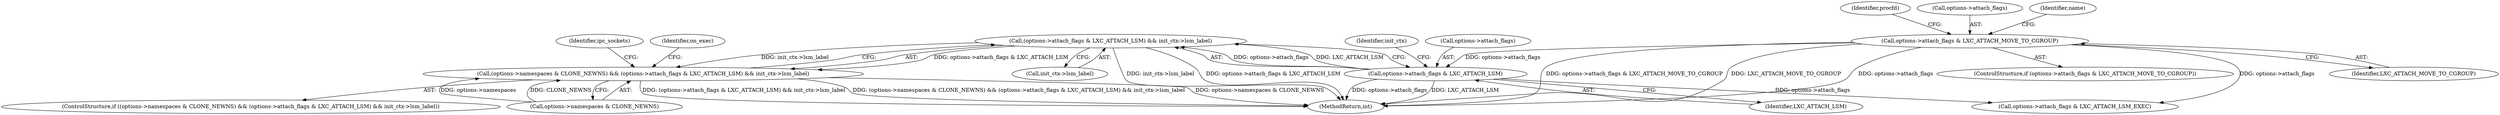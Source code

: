 digraph "0_lxc_81f466d05f2a89cb4f122ef7f593ff3f279b165c_1@pointer" {
"1000544" [label="(Call,(options->attach_flags & LXC_ATTACH_LSM) && init_ctx->lsm_label)"];
"1000545" [label="(Call,options->attach_flags & LXC_ATTACH_LSM)"];
"1000342" [label="(Call,options->attach_flags & LXC_ATTACH_MOVE_TO_CGROUP)"];
"1000538" [label="(Call,(options->namespaces & CLONE_NEWNS) && (options->attach_flags & LXC_ATTACH_LSM) && init_ctx->lsm_label)"];
"1000356" [label="(Identifier,procfd)"];
"1000346" [label="(Identifier,LXC_ATTACH_MOVE_TO_CGROUP)"];
"1000342" [label="(Call,options->attach_flags & LXC_ATTACH_MOVE_TO_CGROUP)"];
"1000343" [label="(Call,options->attach_flags)"];
"1000551" [label="(Identifier,init_ctx)"];
"1000351" [label="(Identifier,name)"];
"1000598" [label="(Identifier,ipc_sockets)"];
"1000537" [label="(ControlStructure,if ((options->namespaces & CLONE_NEWNS) && (options->attach_flags & LXC_ATTACH_LSM) && init_ctx->lsm_label))"];
"1000557" [label="(Identifier,on_exec)"];
"1000538" [label="(Call,(options->namespaces & CLONE_NEWNS) && (options->attach_flags & LXC_ATTACH_LSM) && init_ctx->lsm_label)"];
"1000791" [label="(MethodReturn,int)"];
"1000539" [label="(Call,options->namespaces & CLONE_NEWNS)"];
"1000546" [label="(Call,options->attach_flags)"];
"1000559" [label="(Call,options->attach_flags & LXC_ATTACH_LSM_EXEC)"];
"1000545" [label="(Call,options->attach_flags & LXC_ATTACH_LSM)"];
"1000544" [label="(Call,(options->attach_flags & LXC_ATTACH_LSM) && init_ctx->lsm_label)"];
"1000341" [label="(ControlStructure,if (options->attach_flags & LXC_ATTACH_MOVE_TO_CGROUP))"];
"1000550" [label="(Call,init_ctx->lsm_label)"];
"1000549" [label="(Identifier,LXC_ATTACH_LSM)"];
"1000544" -> "1000538"  [label="AST: "];
"1000544" -> "1000545"  [label="CFG: "];
"1000544" -> "1000550"  [label="CFG: "];
"1000545" -> "1000544"  [label="AST: "];
"1000550" -> "1000544"  [label="AST: "];
"1000538" -> "1000544"  [label="CFG: "];
"1000544" -> "1000791"  [label="DDG: init_ctx->lsm_label"];
"1000544" -> "1000791"  [label="DDG: options->attach_flags & LXC_ATTACH_LSM"];
"1000544" -> "1000538"  [label="DDG: options->attach_flags & LXC_ATTACH_LSM"];
"1000544" -> "1000538"  [label="DDG: init_ctx->lsm_label"];
"1000545" -> "1000544"  [label="DDG: options->attach_flags"];
"1000545" -> "1000544"  [label="DDG: LXC_ATTACH_LSM"];
"1000545" -> "1000549"  [label="CFG: "];
"1000546" -> "1000545"  [label="AST: "];
"1000549" -> "1000545"  [label="AST: "];
"1000551" -> "1000545"  [label="CFG: "];
"1000545" -> "1000791"  [label="DDG: options->attach_flags"];
"1000545" -> "1000791"  [label="DDG: LXC_ATTACH_LSM"];
"1000342" -> "1000545"  [label="DDG: options->attach_flags"];
"1000545" -> "1000559"  [label="DDG: options->attach_flags"];
"1000342" -> "1000341"  [label="AST: "];
"1000342" -> "1000346"  [label="CFG: "];
"1000343" -> "1000342"  [label="AST: "];
"1000346" -> "1000342"  [label="AST: "];
"1000351" -> "1000342"  [label="CFG: "];
"1000356" -> "1000342"  [label="CFG: "];
"1000342" -> "1000791"  [label="DDG: options->attach_flags"];
"1000342" -> "1000791"  [label="DDG: options->attach_flags & LXC_ATTACH_MOVE_TO_CGROUP"];
"1000342" -> "1000791"  [label="DDG: LXC_ATTACH_MOVE_TO_CGROUP"];
"1000342" -> "1000559"  [label="DDG: options->attach_flags"];
"1000538" -> "1000537"  [label="AST: "];
"1000538" -> "1000539"  [label="CFG: "];
"1000539" -> "1000538"  [label="AST: "];
"1000557" -> "1000538"  [label="CFG: "];
"1000598" -> "1000538"  [label="CFG: "];
"1000538" -> "1000791"  [label="DDG: options->namespaces & CLONE_NEWNS"];
"1000538" -> "1000791"  [label="DDG: (options->attach_flags & LXC_ATTACH_LSM) && init_ctx->lsm_label"];
"1000538" -> "1000791"  [label="DDG: (options->namespaces & CLONE_NEWNS) && (options->attach_flags & LXC_ATTACH_LSM) && init_ctx->lsm_label"];
"1000539" -> "1000538"  [label="DDG: options->namespaces"];
"1000539" -> "1000538"  [label="DDG: CLONE_NEWNS"];
}
